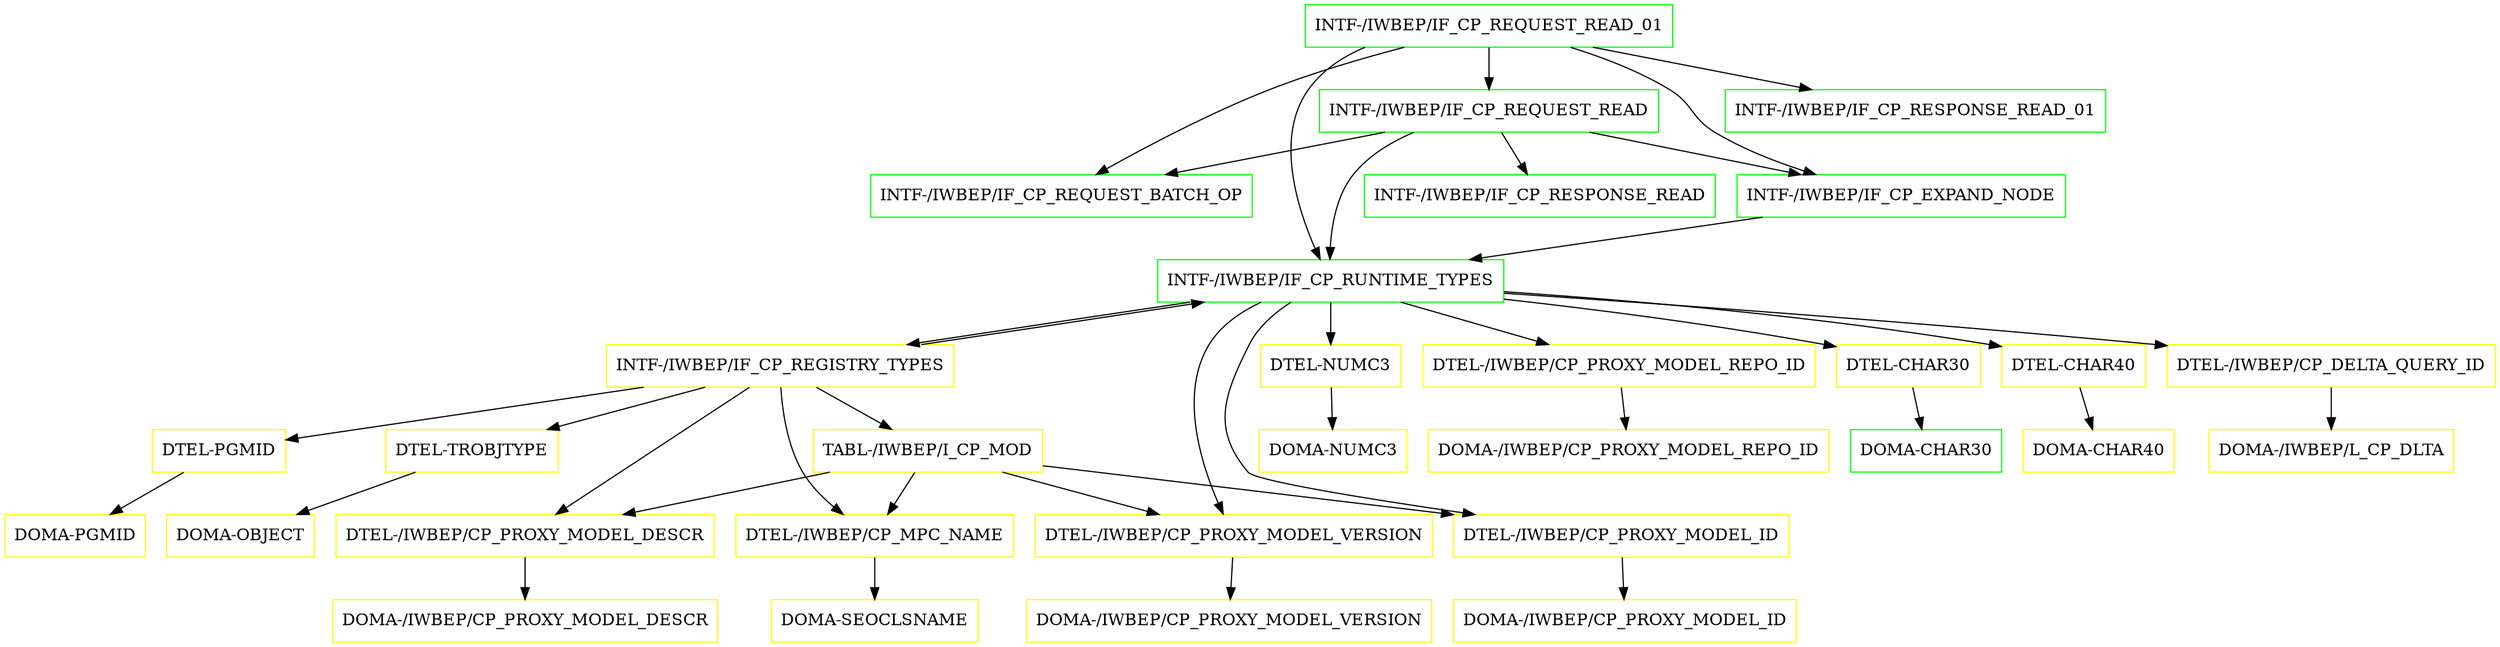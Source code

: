 digraph G {
  "INTF-/IWBEP/IF_CP_REQUEST_READ_01" [shape=box,color=green];
  "INTF-/IWBEP/IF_CP_REQUEST_BATCH_OP" [shape=box,color=green,URL="./INTF_%23IWBEP%23IF_CP_REQUEST_BATCH_OP.html"];
  "INTF-/IWBEP/IF_CP_RUNTIME_TYPES" [shape=box,color=green,URL="./INTF_%23IWBEP%23IF_CP_RUNTIME_TYPES.html"];
  "INTF-/IWBEP/IF_CP_REGISTRY_TYPES" [shape=box,color=yellow,URL="./INTF_%23IWBEP%23IF_CP_REGISTRY_TYPES.html"];
  "DTEL-PGMID" [shape=box,color=yellow,URL="./DTEL_PGMID.html"];
  "DOMA-PGMID" [shape=box,color=yellow,URL="./DOMA_PGMID.html"];
  "DTEL-TROBJTYPE" [shape=box,color=yellow,URL="./DTEL_TROBJTYPE.html"];
  "DOMA-OBJECT" [shape=box,color=yellow,URL="./DOMA_OBJECT.html"];
  "TABL-/IWBEP/I_CP_MOD" [shape=box,color=yellow,URL="./TABL_%23IWBEP%23I_CP_MOD.html"];
  "DTEL-/IWBEP/CP_PROXY_MODEL_DESCR" [shape=box,color=yellow,URL="./DTEL_%23IWBEP%23CP_PROXY_MODEL_DESCR.html"];
  "DOMA-/IWBEP/CP_PROXY_MODEL_DESCR" [shape=box,color=yellow,URL="./DOMA_%23IWBEP%23CP_PROXY_MODEL_DESCR.html"];
  "DTEL-/IWBEP/CP_MPC_NAME" [shape=box,color=yellow,URL="./DTEL_%23IWBEP%23CP_MPC_NAME.html"];
  "DOMA-SEOCLSNAME" [shape=box,color=yellow,URL="./DOMA_SEOCLSNAME.html"];
  "DTEL-/IWBEP/CP_PROXY_MODEL_VERSION" [shape=box,color=yellow,URL="./DTEL_%23IWBEP%23CP_PROXY_MODEL_VERSION.html"];
  "DOMA-/IWBEP/CP_PROXY_MODEL_VERSION" [shape=box,color=yellow,URL="./DOMA_%23IWBEP%23CP_PROXY_MODEL_VERSION.html"];
  "DTEL-/IWBEP/CP_PROXY_MODEL_ID" [shape=box,color=yellow,URL="./DTEL_%23IWBEP%23CP_PROXY_MODEL_ID.html"];
  "DOMA-/IWBEP/CP_PROXY_MODEL_ID" [shape=box,color=yellow,URL="./DOMA_%23IWBEP%23CP_PROXY_MODEL_ID.html"];
  "DTEL-NUMC3" [shape=box,color=yellow,URL="./DTEL_NUMC3.html"];
  "DOMA-NUMC3" [shape=box,color=yellow,URL="./DOMA_NUMC3.html"];
  "DTEL-/IWBEP/CP_PROXY_MODEL_REPO_ID" [shape=box,color=yellow,URL="./DTEL_%23IWBEP%23CP_PROXY_MODEL_REPO_ID.html"];
  "DOMA-/IWBEP/CP_PROXY_MODEL_REPO_ID" [shape=box,color=yellow,URL="./DOMA_%23IWBEP%23CP_PROXY_MODEL_REPO_ID.html"];
  "DTEL-CHAR30" [shape=box,color=yellow,URL="./DTEL_CHAR30.html"];
  "DOMA-CHAR30" [shape=box,color=green,URL="./DOMA_CHAR30.html"];
  "DTEL-CHAR40" [shape=box,color=yellow,URL="./DTEL_CHAR40.html"];
  "DOMA-CHAR40" [shape=box,color=yellow,URL="./DOMA_CHAR40.html"];
  "DTEL-/IWBEP/CP_DELTA_QUERY_ID" [shape=box,color=yellow,URL="./DTEL_%23IWBEP%23CP_DELTA_QUERY_ID.html"];
  "DOMA-/IWBEP/L_CP_DLTA" [shape=box,color=yellow,URL="./DOMA_%23IWBEP%23L_CP_DLTA.html"];
  "INTF-/IWBEP/IF_CP_REQUEST_READ" [shape=box,color=green,URL="./INTF_%23IWBEP%23IF_CP_REQUEST_READ.html"];
  "INTF-/IWBEP/IF_CP_RESPONSE_READ" [shape=box,color=green,URL="./INTF_%23IWBEP%23IF_CP_RESPONSE_READ.html"];
  "INTF-/IWBEP/IF_CP_EXPAND_NODE" [shape=box,color=green,URL="./INTF_%23IWBEP%23IF_CP_EXPAND_NODE.html"];
  "INTF-/IWBEP/IF_CP_RESPONSE_READ_01" [shape=box,color=green,URL="./INTF_%23IWBEP%23IF_CP_RESPONSE_READ_01.html"];
  "INTF-/IWBEP/IF_CP_REQUEST_READ_01" -> "INTF-/IWBEP/IF_CP_EXPAND_NODE";
  "INTF-/IWBEP/IF_CP_REQUEST_READ_01" -> "INTF-/IWBEP/IF_CP_RESPONSE_READ_01";
  "INTF-/IWBEP/IF_CP_REQUEST_READ_01" -> "INTF-/IWBEP/IF_CP_REQUEST_READ";
  "INTF-/IWBEP/IF_CP_REQUEST_READ_01" -> "INTF-/IWBEP/IF_CP_RUNTIME_TYPES";
  "INTF-/IWBEP/IF_CP_REQUEST_READ_01" -> "INTF-/IWBEP/IF_CP_REQUEST_BATCH_OP";
  "INTF-/IWBEP/IF_CP_RUNTIME_TYPES" -> "DTEL-/IWBEP/CP_DELTA_QUERY_ID";
  "INTF-/IWBEP/IF_CP_RUNTIME_TYPES" -> "DTEL-CHAR40";
  "INTF-/IWBEP/IF_CP_RUNTIME_TYPES" -> "DTEL-CHAR30";
  "INTF-/IWBEP/IF_CP_RUNTIME_TYPES" -> "DTEL-/IWBEP/CP_PROXY_MODEL_ID";
  "INTF-/IWBEP/IF_CP_RUNTIME_TYPES" -> "DTEL-/IWBEP/CP_PROXY_MODEL_REPO_ID";
  "INTF-/IWBEP/IF_CP_RUNTIME_TYPES" -> "DTEL-/IWBEP/CP_PROXY_MODEL_VERSION";
  "INTF-/IWBEP/IF_CP_RUNTIME_TYPES" -> "DTEL-NUMC3";
  "INTF-/IWBEP/IF_CP_RUNTIME_TYPES" -> "INTF-/IWBEP/IF_CP_REGISTRY_TYPES";
  "INTF-/IWBEP/IF_CP_REGISTRY_TYPES" -> "DTEL-/IWBEP/CP_MPC_NAME";
  "INTF-/IWBEP/IF_CP_REGISTRY_TYPES" -> "DTEL-/IWBEP/CP_PROXY_MODEL_DESCR";
  "INTF-/IWBEP/IF_CP_REGISTRY_TYPES" -> "TABL-/IWBEP/I_CP_MOD";
  "INTF-/IWBEP/IF_CP_REGISTRY_TYPES" -> "DTEL-TROBJTYPE";
  "INTF-/IWBEP/IF_CP_REGISTRY_TYPES" -> "DTEL-PGMID";
  "INTF-/IWBEP/IF_CP_REGISTRY_TYPES" -> "INTF-/IWBEP/IF_CP_RUNTIME_TYPES";
  "DTEL-PGMID" -> "DOMA-PGMID";
  "DTEL-TROBJTYPE" -> "DOMA-OBJECT";
  "TABL-/IWBEP/I_CP_MOD" -> "DTEL-/IWBEP/CP_PROXY_MODEL_ID";
  "TABL-/IWBEP/I_CP_MOD" -> "DTEL-/IWBEP/CP_PROXY_MODEL_VERSION";
  "TABL-/IWBEP/I_CP_MOD" -> "DTEL-/IWBEP/CP_MPC_NAME";
  "TABL-/IWBEP/I_CP_MOD" -> "DTEL-/IWBEP/CP_PROXY_MODEL_DESCR";
  "DTEL-/IWBEP/CP_PROXY_MODEL_DESCR" -> "DOMA-/IWBEP/CP_PROXY_MODEL_DESCR";
  "DTEL-/IWBEP/CP_MPC_NAME" -> "DOMA-SEOCLSNAME";
  "DTEL-/IWBEP/CP_PROXY_MODEL_VERSION" -> "DOMA-/IWBEP/CP_PROXY_MODEL_VERSION";
  "DTEL-/IWBEP/CP_PROXY_MODEL_ID" -> "DOMA-/IWBEP/CP_PROXY_MODEL_ID";
  "DTEL-NUMC3" -> "DOMA-NUMC3";
  "DTEL-/IWBEP/CP_PROXY_MODEL_REPO_ID" -> "DOMA-/IWBEP/CP_PROXY_MODEL_REPO_ID";
  "DTEL-CHAR30" -> "DOMA-CHAR30";
  "DTEL-CHAR40" -> "DOMA-CHAR40";
  "DTEL-/IWBEP/CP_DELTA_QUERY_ID" -> "DOMA-/IWBEP/L_CP_DLTA";
  "INTF-/IWBEP/IF_CP_REQUEST_READ" -> "INTF-/IWBEP/IF_CP_EXPAND_NODE";
  "INTF-/IWBEP/IF_CP_REQUEST_READ" -> "INTF-/IWBEP/IF_CP_RESPONSE_READ";
  "INTF-/IWBEP/IF_CP_REQUEST_READ" -> "INTF-/IWBEP/IF_CP_RUNTIME_TYPES";
  "INTF-/IWBEP/IF_CP_REQUEST_READ" -> "INTF-/IWBEP/IF_CP_REQUEST_BATCH_OP";
  "INTF-/IWBEP/IF_CP_EXPAND_NODE" -> "INTF-/IWBEP/IF_CP_RUNTIME_TYPES";
}
